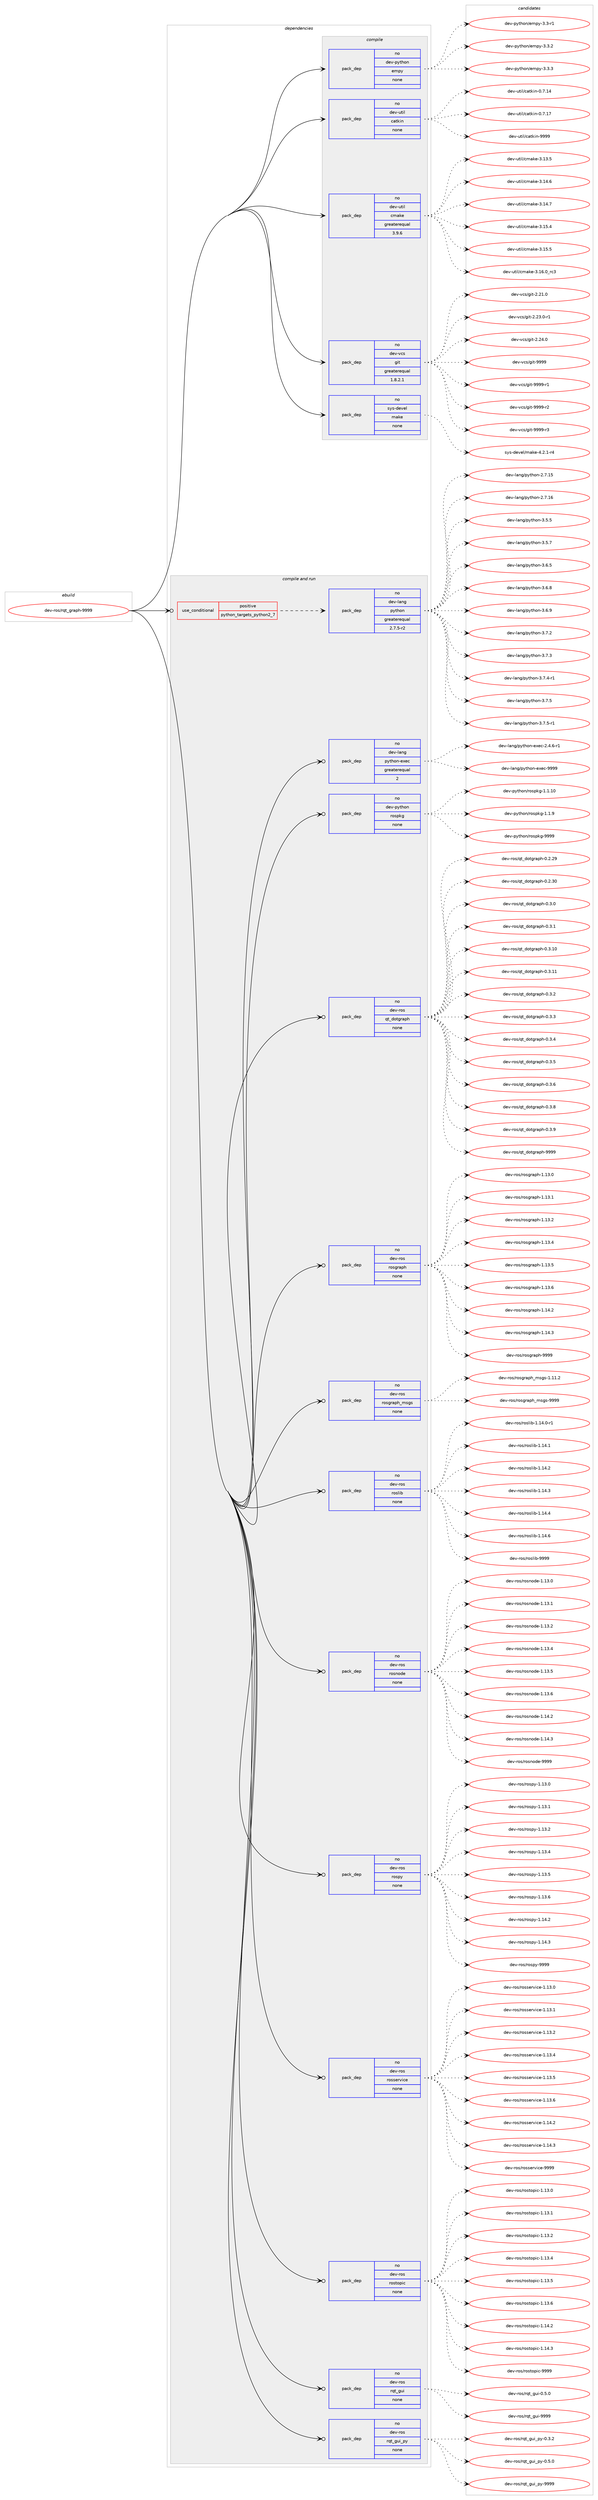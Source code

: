 digraph prolog {

# *************
# Graph options
# *************

newrank=true;
concentrate=true;
compound=true;
graph [rankdir=LR,fontname=Helvetica,fontsize=10,ranksep=1.5];#, ranksep=2.5, nodesep=0.2];
edge  [arrowhead=vee];
node  [fontname=Helvetica,fontsize=10];

# **********
# The ebuild
# **********

subgraph cluster_leftcol {
color=gray;
rank=same;
label=<<i>ebuild</i>>;
id [label="dev-ros/rqt_graph-9999", color=red, width=4, href="../dev-ros/rqt_graph-9999.svg"];
}

# ****************
# The dependencies
# ****************

subgraph cluster_midcol {
color=gray;
label=<<i>dependencies</i>>;
subgraph cluster_compile {
fillcolor="#eeeeee";
style=filled;
label=<<i>compile</i>>;
subgraph pack498228 {
dependency665400 [label=<<TABLE BORDER="0" CELLBORDER="1" CELLSPACING="0" CELLPADDING="4" WIDTH="220"><TR><TD ROWSPAN="6" CELLPADDING="30">pack_dep</TD></TR><TR><TD WIDTH="110">no</TD></TR><TR><TD>dev-python</TD></TR><TR><TD>empy</TD></TR><TR><TD>none</TD></TR><TR><TD></TD></TR></TABLE>>, shape=none, color=blue];
}
id:e -> dependency665400:w [weight=20,style="solid",arrowhead="vee"];
subgraph pack498229 {
dependency665401 [label=<<TABLE BORDER="0" CELLBORDER="1" CELLSPACING="0" CELLPADDING="4" WIDTH="220"><TR><TD ROWSPAN="6" CELLPADDING="30">pack_dep</TD></TR><TR><TD WIDTH="110">no</TD></TR><TR><TD>dev-util</TD></TR><TR><TD>catkin</TD></TR><TR><TD>none</TD></TR><TR><TD></TD></TR></TABLE>>, shape=none, color=blue];
}
id:e -> dependency665401:w [weight=20,style="solid",arrowhead="vee"];
subgraph pack498230 {
dependency665402 [label=<<TABLE BORDER="0" CELLBORDER="1" CELLSPACING="0" CELLPADDING="4" WIDTH="220"><TR><TD ROWSPAN="6" CELLPADDING="30">pack_dep</TD></TR><TR><TD WIDTH="110">no</TD></TR><TR><TD>dev-util</TD></TR><TR><TD>cmake</TD></TR><TR><TD>greaterequal</TD></TR><TR><TD>3.9.6</TD></TR></TABLE>>, shape=none, color=blue];
}
id:e -> dependency665402:w [weight=20,style="solid",arrowhead="vee"];
subgraph pack498231 {
dependency665403 [label=<<TABLE BORDER="0" CELLBORDER="1" CELLSPACING="0" CELLPADDING="4" WIDTH="220"><TR><TD ROWSPAN="6" CELLPADDING="30">pack_dep</TD></TR><TR><TD WIDTH="110">no</TD></TR><TR><TD>dev-vcs</TD></TR><TR><TD>git</TD></TR><TR><TD>greaterequal</TD></TR><TR><TD>1.8.2.1</TD></TR></TABLE>>, shape=none, color=blue];
}
id:e -> dependency665403:w [weight=20,style="solid",arrowhead="vee"];
subgraph pack498232 {
dependency665404 [label=<<TABLE BORDER="0" CELLBORDER="1" CELLSPACING="0" CELLPADDING="4" WIDTH="220"><TR><TD ROWSPAN="6" CELLPADDING="30">pack_dep</TD></TR><TR><TD WIDTH="110">no</TD></TR><TR><TD>sys-devel</TD></TR><TR><TD>make</TD></TR><TR><TD>none</TD></TR><TR><TD></TD></TR></TABLE>>, shape=none, color=blue];
}
id:e -> dependency665404:w [weight=20,style="solid",arrowhead="vee"];
}
subgraph cluster_compileandrun {
fillcolor="#eeeeee";
style=filled;
label=<<i>compile and run</i>>;
subgraph cond155266 {
dependency665405 [label=<<TABLE BORDER="0" CELLBORDER="1" CELLSPACING="0" CELLPADDING="4"><TR><TD ROWSPAN="3" CELLPADDING="10">use_conditional</TD></TR><TR><TD>positive</TD></TR><TR><TD>python_targets_python2_7</TD></TR></TABLE>>, shape=none, color=red];
subgraph pack498233 {
dependency665406 [label=<<TABLE BORDER="0" CELLBORDER="1" CELLSPACING="0" CELLPADDING="4" WIDTH="220"><TR><TD ROWSPAN="6" CELLPADDING="30">pack_dep</TD></TR><TR><TD WIDTH="110">no</TD></TR><TR><TD>dev-lang</TD></TR><TR><TD>python</TD></TR><TR><TD>greaterequal</TD></TR><TR><TD>2.7.5-r2</TD></TR></TABLE>>, shape=none, color=blue];
}
dependency665405:e -> dependency665406:w [weight=20,style="dashed",arrowhead="vee"];
}
id:e -> dependency665405:w [weight=20,style="solid",arrowhead="odotvee"];
subgraph pack498234 {
dependency665407 [label=<<TABLE BORDER="0" CELLBORDER="1" CELLSPACING="0" CELLPADDING="4" WIDTH="220"><TR><TD ROWSPAN="6" CELLPADDING="30">pack_dep</TD></TR><TR><TD WIDTH="110">no</TD></TR><TR><TD>dev-lang</TD></TR><TR><TD>python-exec</TD></TR><TR><TD>greaterequal</TD></TR><TR><TD>2</TD></TR></TABLE>>, shape=none, color=blue];
}
id:e -> dependency665407:w [weight=20,style="solid",arrowhead="odotvee"];
subgraph pack498235 {
dependency665408 [label=<<TABLE BORDER="0" CELLBORDER="1" CELLSPACING="0" CELLPADDING="4" WIDTH="220"><TR><TD ROWSPAN="6" CELLPADDING="30">pack_dep</TD></TR><TR><TD WIDTH="110">no</TD></TR><TR><TD>dev-python</TD></TR><TR><TD>rospkg</TD></TR><TR><TD>none</TD></TR><TR><TD></TD></TR></TABLE>>, shape=none, color=blue];
}
id:e -> dependency665408:w [weight=20,style="solid",arrowhead="odotvee"];
subgraph pack498236 {
dependency665409 [label=<<TABLE BORDER="0" CELLBORDER="1" CELLSPACING="0" CELLPADDING="4" WIDTH="220"><TR><TD ROWSPAN="6" CELLPADDING="30">pack_dep</TD></TR><TR><TD WIDTH="110">no</TD></TR><TR><TD>dev-ros</TD></TR><TR><TD>qt_dotgraph</TD></TR><TR><TD>none</TD></TR><TR><TD></TD></TR></TABLE>>, shape=none, color=blue];
}
id:e -> dependency665409:w [weight=20,style="solid",arrowhead="odotvee"];
subgraph pack498237 {
dependency665410 [label=<<TABLE BORDER="0" CELLBORDER="1" CELLSPACING="0" CELLPADDING="4" WIDTH="220"><TR><TD ROWSPAN="6" CELLPADDING="30">pack_dep</TD></TR><TR><TD WIDTH="110">no</TD></TR><TR><TD>dev-ros</TD></TR><TR><TD>rosgraph</TD></TR><TR><TD>none</TD></TR><TR><TD></TD></TR></TABLE>>, shape=none, color=blue];
}
id:e -> dependency665410:w [weight=20,style="solid",arrowhead="odotvee"];
subgraph pack498238 {
dependency665411 [label=<<TABLE BORDER="0" CELLBORDER="1" CELLSPACING="0" CELLPADDING="4" WIDTH="220"><TR><TD ROWSPAN="6" CELLPADDING="30">pack_dep</TD></TR><TR><TD WIDTH="110">no</TD></TR><TR><TD>dev-ros</TD></TR><TR><TD>rosgraph_msgs</TD></TR><TR><TD>none</TD></TR><TR><TD></TD></TR></TABLE>>, shape=none, color=blue];
}
id:e -> dependency665411:w [weight=20,style="solid",arrowhead="odotvee"];
subgraph pack498239 {
dependency665412 [label=<<TABLE BORDER="0" CELLBORDER="1" CELLSPACING="0" CELLPADDING="4" WIDTH="220"><TR><TD ROWSPAN="6" CELLPADDING="30">pack_dep</TD></TR><TR><TD WIDTH="110">no</TD></TR><TR><TD>dev-ros</TD></TR><TR><TD>roslib</TD></TR><TR><TD>none</TD></TR><TR><TD></TD></TR></TABLE>>, shape=none, color=blue];
}
id:e -> dependency665412:w [weight=20,style="solid",arrowhead="odotvee"];
subgraph pack498240 {
dependency665413 [label=<<TABLE BORDER="0" CELLBORDER="1" CELLSPACING="0" CELLPADDING="4" WIDTH="220"><TR><TD ROWSPAN="6" CELLPADDING="30">pack_dep</TD></TR><TR><TD WIDTH="110">no</TD></TR><TR><TD>dev-ros</TD></TR><TR><TD>rosnode</TD></TR><TR><TD>none</TD></TR><TR><TD></TD></TR></TABLE>>, shape=none, color=blue];
}
id:e -> dependency665413:w [weight=20,style="solid",arrowhead="odotvee"];
subgraph pack498241 {
dependency665414 [label=<<TABLE BORDER="0" CELLBORDER="1" CELLSPACING="0" CELLPADDING="4" WIDTH="220"><TR><TD ROWSPAN="6" CELLPADDING="30">pack_dep</TD></TR><TR><TD WIDTH="110">no</TD></TR><TR><TD>dev-ros</TD></TR><TR><TD>rospy</TD></TR><TR><TD>none</TD></TR><TR><TD></TD></TR></TABLE>>, shape=none, color=blue];
}
id:e -> dependency665414:w [weight=20,style="solid",arrowhead="odotvee"];
subgraph pack498242 {
dependency665415 [label=<<TABLE BORDER="0" CELLBORDER="1" CELLSPACING="0" CELLPADDING="4" WIDTH="220"><TR><TD ROWSPAN="6" CELLPADDING="30">pack_dep</TD></TR><TR><TD WIDTH="110">no</TD></TR><TR><TD>dev-ros</TD></TR><TR><TD>rosservice</TD></TR><TR><TD>none</TD></TR><TR><TD></TD></TR></TABLE>>, shape=none, color=blue];
}
id:e -> dependency665415:w [weight=20,style="solid",arrowhead="odotvee"];
subgraph pack498243 {
dependency665416 [label=<<TABLE BORDER="0" CELLBORDER="1" CELLSPACING="0" CELLPADDING="4" WIDTH="220"><TR><TD ROWSPAN="6" CELLPADDING="30">pack_dep</TD></TR><TR><TD WIDTH="110">no</TD></TR><TR><TD>dev-ros</TD></TR><TR><TD>rostopic</TD></TR><TR><TD>none</TD></TR><TR><TD></TD></TR></TABLE>>, shape=none, color=blue];
}
id:e -> dependency665416:w [weight=20,style="solid",arrowhead="odotvee"];
subgraph pack498244 {
dependency665417 [label=<<TABLE BORDER="0" CELLBORDER="1" CELLSPACING="0" CELLPADDING="4" WIDTH="220"><TR><TD ROWSPAN="6" CELLPADDING="30">pack_dep</TD></TR><TR><TD WIDTH="110">no</TD></TR><TR><TD>dev-ros</TD></TR><TR><TD>rqt_gui</TD></TR><TR><TD>none</TD></TR><TR><TD></TD></TR></TABLE>>, shape=none, color=blue];
}
id:e -> dependency665417:w [weight=20,style="solid",arrowhead="odotvee"];
subgraph pack498245 {
dependency665418 [label=<<TABLE BORDER="0" CELLBORDER="1" CELLSPACING="0" CELLPADDING="4" WIDTH="220"><TR><TD ROWSPAN="6" CELLPADDING="30">pack_dep</TD></TR><TR><TD WIDTH="110">no</TD></TR><TR><TD>dev-ros</TD></TR><TR><TD>rqt_gui_py</TD></TR><TR><TD>none</TD></TR><TR><TD></TD></TR></TABLE>>, shape=none, color=blue];
}
id:e -> dependency665418:w [weight=20,style="solid",arrowhead="odotvee"];
}
subgraph cluster_run {
fillcolor="#eeeeee";
style=filled;
label=<<i>run</i>>;
}
}

# **************
# The candidates
# **************

subgraph cluster_choices {
rank=same;
color=gray;
label=<<i>candidates</i>>;

subgraph choice498228 {
color=black;
nodesep=1;
choice1001011184511212111610411111047101109112121455146514511449 [label="dev-python/empy-3.3-r1", color=red, width=4,href="../dev-python/empy-3.3-r1.svg"];
choice1001011184511212111610411111047101109112121455146514650 [label="dev-python/empy-3.3.2", color=red, width=4,href="../dev-python/empy-3.3.2.svg"];
choice1001011184511212111610411111047101109112121455146514651 [label="dev-python/empy-3.3.3", color=red, width=4,href="../dev-python/empy-3.3.3.svg"];
dependency665400:e -> choice1001011184511212111610411111047101109112121455146514511449:w [style=dotted,weight="100"];
dependency665400:e -> choice1001011184511212111610411111047101109112121455146514650:w [style=dotted,weight="100"];
dependency665400:e -> choice1001011184511212111610411111047101109112121455146514651:w [style=dotted,weight="100"];
}
subgraph choice498229 {
color=black;
nodesep=1;
choice1001011184511711610510847999711610710511045484655464952 [label="dev-util/catkin-0.7.14", color=red, width=4,href="../dev-util/catkin-0.7.14.svg"];
choice1001011184511711610510847999711610710511045484655464955 [label="dev-util/catkin-0.7.17", color=red, width=4,href="../dev-util/catkin-0.7.17.svg"];
choice100101118451171161051084799971161071051104557575757 [label="dev-util/catkin-9999", color=red, width=4,href="../dev-util/catkin-9999.svg"];
dependency665401:e -> choice1001011184511711610510847999711610710511045484655464952:w [style=dotted,weight="100"];
dependency665401:e -> choice1001011184511711610510847999711610710511045484655464955:w [style=dotted,weight="100"];
dependency665401:e -> choice100101118451171161051084799971161071051104557575757:w [style=dotted,weight="100"];
}
subgraph choice498230 {
color=black;
nodesep=1;
choice1001011184511711610510847991099710710145514649514653 [label="dev-util/cmake-3.13.5", color=red, width=4,href="../dev-util/cmake-3.13.5.svg"];
choice1001011184511711610510847991099710710145514649524654 [label="dev-util/cmake-3.14.6", color=red, width=4,href="../dev-util/cmake-3.14.6.svg"];
choice1001011184511711610510847991099710710145514649524655 [label="dev-util/cmake-3.14.7", color=red, width=4,href="../dev-util/cmake-3.14.7.svg"];
choice1001011184511711610510847991099710710145514649534652 [label="dev-util/cmake-3.15.4", color=red, width=4,href="../dev-util/cmake-3.15.4.svg"];
choice1001011184511711610510847991099710710145514649534653 [label="dev-util/cmake-3.15.5", color=red, width=4,href="../dev-util/cmake-3.15.5.svg"];
choice1001011184511711610510847991099710710145514649544648951149951 [label="dev-util/cmake-3.16.0_rc3", color=red, width=4,href="../dev-util/cmake-3.16.0_rc3.svg"];
dependency665402:e -> choice1001011184511711610510847991099710710145514649514653:w [style=dotted,weight="100"];
dependency665402:e -> choice1001011184511711610510847991099710710145514649524654:w [style=dotted,weight="100"];
dependency665402:e -> choice1001011184511711610510847991099710710145514649524655:w [style=dotted,weight="100"];
dependency665402:e -> choice1001011184511711610510847991099710710145514649534652:w [style=dotted,weight="100"];
dependency665402:e -> choice1001011184511711610510847991099710710145514649534653:w [style=dotted,weight="100"];
dependency665402:e -> choice1001011184511711610510847991099710710145514649544648951149951:w [style=dotted,weight="100"];
}
subgraph choice498231 {
color=black;
nodesep=1;
choice10010111845118991154710310511645504650494648 [label="dev-vcs/git-2.21.0", color=red, width=4,href="../dev-vcs/git-2.21.0.svg"];
choice100101118451189911547103105116455046505146484511449 [label="dev-vcs/git-2.23.0-r1", color=red, width=4,href="../dev-vcs/git-2.23.0-r1.svg"];
choice10010111845118991154710310511645504650524648 [label="dev-vcs/git-2.24.0", color=red, width=4,href="../dev-vcs/git-2.24.0.svg"];
choice1001011184511899115471031051164557575757 [label="dev-vcs/git-9999", color=red, width=4,href="../dev-vcs/git-9999.svg"];
choice10010111845118991154710310511645575757574511449 [label="dev-vcs/git-9999-r1", color=red, width=4,href="../dev-vcs/git-9999-r1.svg"];
choice10010111845118991154710310511645575757574511450 [label="dev-vcs/git-9999-r2", color=red, width=4,href="../dev-vcs/git-9999-r2.svg"];
choice10010111845118991154710310511645575757574511451 [label="dev-vcs/git-9999-r3", color=red, width=4,href="../dev-vcs/git-9999-r3.svg"];
dependency665403:e -> choice10010111845118991154710310511645504650494648:w [style=dotted,weight="100"];
dependency665403:e -> choice100101118451189911547103105116455046505146484511449:w [style=dotted,weight="100"];
dependency665403:e -> choice10010111845118991154710310511645504650524648:w [style=dotted,weight="100"];
dependency665403:e -> choice1001011184511899115471031051164557575757:w [style=dotted,weight="100"];
dependency665403:e -> choice10010111845118991154710310511645575757574511449:w [style=dotted,weight="100"];
dependency665403:e -> choice10010111845118991154710310511645575757574511450:w [style=dotted,weight="100"];
dependency665403:e -> choice10010111845118991154710310511645575757574511451:w [style=dotted,weight="100"];
}
subgraph choice498232 {
color=black;
nodesep=1;
choice1151211154510010111810110847109971071014552465046494511452 [label="sys-devel/make-4.2.1-r4", color=red, width=4,href="../sys-devel/make-4.2.1-r4.svg"];
dependency665404:e -> choice1151211154510010111810110847109971071014552465046494511452:w [style=dotted,weight="100"];
}
subgraph choice498233 {
color=black;
nodesep=1;
choice10010111845108971101034711212111610411111045504655464953 [label="dev-lang/python-2.7.15", color=red, width=4,href="../dev-lang/python-2.7.15.svg"];
choice10010111845108971101034711212111610411111045504655464954 [label="dev-lang/python-2.7.16", color=red, width=4,href="../dev-lang/python-2.7.16.svg"];
choice100101118451089711010347112121116104111110455146534653 [label="dev-lang/python-3.5.5", color=red, width=4,href="../dev-lang/python-3.5.5.svg"];
choice100101118451089711010347112121116104111110455146534655 [label="dev-lang/python-3.5.7", color=red, width=4,href="../dev-lang/python-3.5.7.svg"];
choice100101118451089711010347112121116104111110455146544653 [label="dev-lang/python-3.6.5", color=red, width=4,href="../dev-lang/python-3.6.5.svg"];
choice100101118451089711010347112121116104111110455146544656 [label="dev-lang/python-3.6.8", color=red, width=4,href="../dev-lang/python-3.6.8.svg"];
choice100101118451089711010347112121116104111110455146544657 [label="dev-lang/python-3.6.9", color=red, width=4,href="../dev-lang/python-3.6.9.svg"];
choice100101118451089711010347112121116104111110455146554650 [label="dev-lang/python-3.7.2", color=red, width=4,href="../dev-lang/python-3.7.2.svg"];
choice100101118451089711010347112121116104111110455146554651 [label="dev-lang/python-3.7.3", color=red, width=4,href="../dev-lang/python-3.7.3.svg"];
choice1001011184510897110103471121211161041111104551465546524511449 [label="dev-lang/python-3.7.4-r1", color=red, width=4,href="../dev-lang/python-3.7.4-r1.svg"];
choice100101118451089711010347112121116104111110455146554653 [label="dev-lang/python-3.7.5", color=red, width=4,href="../dev-lang/python-3.7.5.svg"];
choice1001011184510897110103471121211161041111104551465546534511449 [label="dev-lang/python-3.7.5-r1", color=red, width=4,href="../dev-lang/python-3.7.5-r1.svg"];
dependency665406:e -> choice10010111845108971101034711212111610411111045504655464953:w [style=dotted,weight="100"];
dependency665406:e -> choice10010111845108971101034711212111610411111045504655464954:w [style=dotted,weight="100"];
dependency665406:e -> choice100101118451089711010347112121116104111110455146534653:w [style=dotted,weight="100"];
dependency665406:e -> choice100101118451089711010347112121116104111110455146534655:w [style=dotted,weight="100"];
dependency665406:e -> choice100101118451089711010347112121116104111110455146544653:w [style=dotted,weight="100"];
dependency665406:e -> choice100101118451089711010347112121116104111110455146544656:w [style=dotted,weight="100"];
dependency665406:e -> choice100101118451089711010347112121116104111110455146544657:w [style=dotted,weight="100"];
dependency665406:e -> choice100101118451089711010347112121116104111110455146554650:w [style=dotted,weight="100"];
dependency665406:e -> choice100101118451089711010347112121116104111110455146554651:w [style=dotted,weight="100"];
dependency665406:e -> choice1001011184510897110103471121211161041111104551465546524511449:w [style=dotted,weight="100"];
dependency665406:e -> choice100101118451089711010347112121116104111110455146554653:w [style=dotted,weight="100"];
dependency665406:e -> choice1001011184510897110103471121211161041111104551465546534511449:w [style=dotted,weight="100"];
}
subgraph choice498234 {
color=black;
nodesep=1;
choice10010111845108971101034711212111610411111045101120101994550465246544511449 [label="dev-lang/python-exec-2.4.6-r1", color=red, width=4,href="../dev-lang/python-exec-2.4.6-r1.svg"];
choice10010111845108971101034711212111610411111045101120101994557575757 [label="dev-lang/python-exec-9999", color=red, width=4,href="../dev-lang/python-exec-9999.svg"];
dependency665407:e -> choice10010111845108971101034711212111610411111045101120101994550465246544511449:w [style=dotted,weight="100"];
dependency665407:e -> choice10010111845108971101034711212111610411111045101120101994557575757:w [style=dotted,weight="100"];
}
subgraph choice498235 {
color=black;
nodesep=1;
choice100101118451121211161041111104711411111511210710345494649464948 [label="dev-python/rospkg-1.1.10", color=red, width=4,href="../dev-python/rospkg-1.1.10.svg"];
choice1001011184511212111610411111047114111115112107103454946494657 [label="dev-python/rospkg-1.1.9", color=red, width=4,href="../dev-python/rospkg-1.1.9.svg"];
choice10010111845112121116104111110471141111151121071034557575757 [label="dev-python/rospkg-9999", color=red, width=4,href="../dev-python/rospkg-9999.svg"];
dependency665408:e -> choice100101118451121211161041111104711411111511210710345494649464948:w [style=dotted,weight="100"];
dependency665408:e -> choice1001011184511212111610411111047114111115112107103454946494657:w [style=dotted,weight="100"];
dependency665408:e -> choice10010111845112121116104111110471141111151121071034557575757:w [style=dotted,weight="100"];
}
subgraph choice498236 {
color=black;
nodesep=1;
choice1001011184511411111547113116951001111161031149711210445484650465057 [label="dev-ros/qt_dotgraph-0.2.29", color=red, width=4,href="../dev-ros/qt_dotgraph-0.2.29.svg"];
choice1001011184511411111547113116951001111161031149711210445484650465148 [label="dev-ros/qt_dotgraph-0.2.30", color=red, width=4,href="../dev-ros/qt_dotgraph-0.2.30.svg"];
choice10010111845114111115471131169510011111610311497112104454846514648 [label="dev-ros/qt_dotgraph-0.3.0", color=red, width=4,href="../dev-ros/qt_dotgraph-0.3.0.svg"];
choice10010111845114111115471131169510011111610311497112104454846514649 [label="dev-ros/qt_dotgraph-0.3.1", color=red, width=4,href="../dev-ros/qt_dotgraph-0.3.1.svg"];
choice1001011184511411111547113116951001111161031149711210445484651464948 [label="dev-ros/qt_dotgraph-0.3.10", color=red, width=4,href="../dev-ros/qt_dotgraph-0.3.10.svg"];
choice1001011184511411111547113116951001111161031149711210445484651464949 [label="dev-ros/qt_dotgraph-0.3.11", color=red, width=4,href="../dev-ros/qt_dotgraph-0.3.11.svg"];
choice10010111845114111115471131169510011111610311497112104454846514650 [label="dev-ros/qt_dotgraph-0.3.2", color=red, width=4,href="../dev-ros/qt_dotgraph-0.3.2.svg"];
choice10010111845114111115471131169510011111610311497112104454846514651 [label="dev-ros/qt_dotgraph-0.3.3", color=red, width=4,href="../dev-ros/qt_dotgraph-0.3.3.svg"];
choice10010111845114111115471131169510011111610311497112104454846514652 [label="dev-ros/qt_dotgraph-0.3.4", color=red, width=4,href="../dev-ros/qt_dotgraph-0.3.4.svg"];
choice10010111845114111115471131169510011111610311497112104454846514653 [label="dev-ros/qt_dotgraph-0.3.5", color=red, width=4,href="../dev-ros/qt_dotgraph-0.3.5.svg"];
choice10010111845114111115471131169510011111610311497112104454846514654 [label="dev-ros/qt_dotgraph-0.3.6", color=red, width=4,href="../dev-ros/qt_dotgraph-0.3.6.svg"];
choice10010111845114111115471131169510011111610311497112104454846514656 [label="dev-ros/qt_dotgraph-0.3.8", color=red, width=4,href="../dev-ros/qt_dotgraph-0.3.8.svg"];
choice10010111845114111115471131169510011111610311497112104454846514657 [label="dev-ros/qt_dotgraph-0.3.9", color=red, width=4,href="../dev-ros/qt_dotgraph-0.3.9.svg"];
choice100101118451141111154711311695100111116103114971121044557575757 [label="dev-ros/qt_dotgraph-9999", color=red, width=4,href="../dev-ros/qt_dotgraph-9999.svg"];
dependency665409:e -> choice1001011184511411111547113116951001111161031149711210445484650465057:w [style=dotted,weight="100"];
dependency665409:e -> choice1001011184511411111547113116951001111161031149711210445484650465148:w [style=dotted,weight="100"];
dependency665409:e -> choice10010111845114111115471131169510011111610311497112104454846514648:w [style=dotted,weight="100"];
dependency665409:e -> choice10010111845114111115471131169510011111610311497112104454846514649:w [style=dotted,weight="100"];
dependency665409:e -> choice1001011184511411111547113116951001111161031149711210445484651464948:w [style=dotted,weight="100"];
dependency665409:e -> choice1001011184511411111547113116951001111161031149711210445484651464949:w [style=dotted,weight="100"];
dependency665409:e -> choice10010111845114111115471131169510011111610311497112104454846514650:w [style=dotted,weight="100"];
dependency665409:e -> choice10010111845114111115471131169510011111610311497112104454846514651:w [style=dotted,weight="100"];
dependency665409:e -> choice10010111845114111115471131169510011111610311497112104454846514652:w [style=dotted,weight="100"];
dependency665409:e -> choice10010111845114111115471131169510011111610311497112104454846514653:w [style=dotted,weight="100"];
dependency665409:e -> choice10010111845114111115471131169510011111610311497112104454846514654:w [style=dotted,weight="100"];
dependency665409:e -> choice10010111845114111115471131169510011111610311497112104454846514656:w [style=dotted,weight="100"];
dependency665409:e -> choice10010111845114111115471131169510011111610311497112104454846514657:w [style=dotted,weight="100"];
dependency665409:e -> choice100101118451141111154711311695100111116103114971121044557575757:w [style=dotted,weight="100"];
}
subgraph choice498237 {
color=black;
nodesep=1;
choice10010111845114111115471141111151031149711210445494649514648 [label="dev-ros/rosgraph-1.13.0", color=red, width=4,href="../dev-ros/rosgraph-1.13.0.svg"];
choice10010111845114111115471141111151031149711210445494649514649 [label="dev-ros/rosgraph-1.13.1", color=red, width=4,href="../dev-ros/rosgraph-1.13.1.svg"];
choice10010111845114111115471141111151031149711210445494649514650 [label="dev-ros/rosgraph-1.13.2", color=red, width=4,href="../dev-ros/rosgraph-1.13.2.svg"];
choice10010111845114111115471141111151031149711210445494649514652 [label="dev-ros/rosgraph-1.13.4", color=red, width=4,href="../dev-ros/rosgraph-1.13.4.svg"];
choice10010111845114111115471141111151031149711210445494649514653 [label="dev-ros/rosgraph-1.13.5", color=red, width=4,href="../dev-ros/rosgraph-1.13.5.svg"];
choice10010111845114111115471141111151031149711210445494649514654 [label="dev-ros/rosgraph-1.13.6", color=red, width=4,href="../dev-ros/rosgraph-1.13.6.svg"];
choice10010111845114111115471141111151031149711210445494649524650 [label="dev-ros/rosgraph-1.14.2", color=red, width=4,href="../dev-ros/rosgraph-1.14.2.svg"];
choice10010111845114111115471141111151031149711210445494649524651 [label="dev-ros/rosgraph-1.14.3", color=red, width=4,href="../dev-ros/rosgraph-1.14.3.svg"];
choice1001011184511411111547114111115103114971121044557575757 [label="dev-ros/rosgraph-9999", color=red, width=4,href="../dev-ros/rosgraph-9999.svg"];
dependency665410:e -> choice10010111845114111115471141111151031149711210445494649514648:w [style=dotted,weight="100"];
dependency665410:e -> choice10010111845114111115471141111151031149711210445494649514649:w [style=dotted,weight="100"];
dependency665410:e -> choice10010111845114111115471141111151031149711210445494649514650:w [style=dotted,weight="100"];
dependency665410:e -> choice10010111845114111115471141111151031149711210445494649514652:w [style=dotted,weight="100"];
dependency665410:e -> choice10010111845114111115471141111151031149711210445494649514653:w [style=dotted,weight="100"];
dependency665410:e -> choice10010111845114111115471141111151031149711210445494649514654:w [style=dotted,weight="100"];
dependency665410:e -> choice10010111845114111115471141111151031149711210445494649524650:w [style=dotted,weight="100"];
dependency665410:e -> choice10010111845114111115471141111151031149711210445494649524651:w [style=dotted,weight="100"];
dependency665410:e -> choice1001011184511411111547114111115103114971121044557575757:w [style=dotted,weight="100"];
}
subgraph choice498238 {
color=black;
nodesep=1;
choice1001011184511411111547114111115103114971121049510911510311545494649494650 [label="dev-ros/rosgraph_msgs-1.11.2", color=red, width=4,href="../dev-ros/rosgraph_msgs-1.11.2.svg"];
choice100101118451141111154711411111510311497112104951091151031154557575757 [label="dev-ros/rosgraph_msgs-9999", color=red, width=4,href="../dev-ros/rosgraph_msgs-9999.svg"];
dependency665411:e -> choice1001011184511411111547114111115103114971121049510911510311545494649494650:w [style=dotted,weight="100"];
dependency665411:e -> choice100101118451141111154711411111510311497112104951091151031154557575757:w [style=dotted,weight="100"];
}
subgraph choice498239 {
color=black;
nodesep=1;
choice100101118451141111154711411111510810598454946495246484511449 [label="dev-ros/roslib-1.14.0-r1", color=red, width=4,href="../dev-ros/roslib-1.14.0-r1.svg"];
choice10010111845114111115471141111151081059845494649524649 [label="dev-ros/roslib-1.14.1", color=red, width=4,href="../dev-ros/roslib-1.14.1.svg"];
choice10010111845114111115471141111151081059845494649524650 [label="dev-ros/roslib-1.14.2", color=red, width=4,href="../dev-ros/roslib-1.14.2.svg"];
choice10010111845114111115471141111151081059845494649524651 [label="dev-ros/roslib-1.14.3", color=red, width=4,href="../dev-ros/roslib-1.14.3.svg"];
choice10010111845114111115471141111151081059845494649524652 [label="dev-ros/roslib-1.14.4", color=red, width=4,href="../dev-ros/roslib-1.14.4.svg"];
choice10010111845114111115471141111151081059845494649524654 [label="dev-ros/roslib-1.14.6", color=red, width=4,href="../dev-ros/roslib-1.14.6.svg"];
choice1001011184511411111547114111115108105984557575757 [label="dev-ros/roslib-9999", color=red, width=4,href="../dev-ros/roslib-9999.svg"];
dependency665412:e -> choice100101118451141111154711411111510810598454946495246484511449:w [style=dotted,weight="100"];
dependency665412:e -> choice10010111845114111115471141111151081059845494649524649:w [style=dotted,weight="100"];
dependency665412:e -> choice10010111845114111115471141111151081059845494649524650:w [style=dotted,weight="100"];
dependency665412:e -> choice10010111845114111115471141111151081059845494649524651:w [style=dotted,weight="100"];
dependency665412:e -> choice10010111845114111115471141111151081059845494649524652:w [style=dotted,weight="100"];
dependency665412:e -> choice10010111845114111115471141111151081059845494649524654:w [style=dotted,weight="100"];
dependency665412:e -> choice1001011184511411111547114111115108105984557575757:w [style=dotted,weight="100"];
}
subgraph choice498240 {
color=black;
nodesep=1;
choice100101118451141111154711411111511011110010145494649514648 [label="dev-ros/rosnode-1.13.0", color=red, width=4,href="../dev-ros/rosnode-1.13.0.svg"];
choice100101118451141111154711411111511011110010145494649514649 [label="dev-ros/rosnode-1.13.1", color=red, width=4,href="../dev-ros/rosnode-1.13.1.svg"];
choice100101118451141111154711411111511011110010145494649514650 [label="dev-ros/rosnode-1.13.2", color=red, width=4,href="../dev-ros/rosnode-1.13.2.svg"];
choice100101118451141111154711411111511011110010145494649514652 [label="dev-ros/rosnode-1.13.4", color=red, width=4,href="../dev-ros/rosnode-1.13.4.svg"];
choice100101118451141111154711411111511011110010145494649514653 [label="dev-ros/rosnode-1.13.5", color=red, width=4,href="../dev-ros/rosnode-1.13.5.svg"];
choice100101118451141111154711411111511011110010145494649514654 [label="dev-ros/rosnode-1.13.6", color=red, width=4,href="../dev-ros/rosnode-1.13.6.svg"];
choice100101118451141111154711411111511011110010145494649524650 [label="dev-ros/rosnode-1.14.2", color=red, width=4,href="../dev-ros/rosnode-1.14.2.svg"];
choice100101118451141111154711411111511011110010145494649524651 [label="dev-ros/rosnode-1.14.3", color=red, width=4,href="../dev-ros/rosnode-1.14.3.svg"];
choice10010111845114111115471141111151101111001014557575757 [label="dev-ros/rosnode-9999", color=red, width=4,href="../dev-ros/rosnode-9999.svg"];
dependency665413:e -> choice100101118451141111154711411111511011110010145494649514648:w [style=dotted,weight="100"];
dependency665413:e -> choice100101118451141111154711411111511011110010145494649514649:w [style=dotted,weight="100"];
dependency665413:e -> choice100101118451141111154711411111511011110010145494649514650:w [style=dotted,weight="100"];
dependency665413:e -> choice100101118451141111154711411111511011110010145494649514652:w [style=dotted,weight="100"];
dependency665413:e -> choice100101118451141111154711411111511011110010145494649514653:w [style=dotted,weight="100"];
dependency665413:e -> choice100101118451141111154711411111511011110010145494649514654:w [style=dotted,weight="100"];
dependency665413:e -> choice100101118451141111154711411111511011110010145494649524650:w [style=dotted,weight="100"];
dependency665413:e -> choice100101118451141111154711411111511011110010145494649524651:w [style=dotted,weight="100"];
dependency665413:e -> choice10010111845114111115471141111151101111001014557575757:w [style=dotted,weight="100"];
}
subgraph choice498241 {
color=black;
nodesep=1;
choice100101118451141111154711411111511212145494649514648 [label="dev-ros/rospy-1.13.0", color=red, width=4,href="../dev-ros/rospy-1.13.0.svg"];
choice100101118451141111154711411111511212145494649514649 [label="dev-ros/rospy-1.13.1", color=red, width=4,href="../dev-ros/rospy-1.13.1.svg"];
choice100101118451141111154711411111511212145494649514650 [label="dev-ros/rospy-1.13.2", color=red, width=4,href="../dev-ros/rospy-1.13.2.svg"];
choice100101118451141111154711411111511212145494649514652 [label="dev-ros/rospy-1.13.4", color=red, width=4,href="../dev-ros/rospy-1.13.4.svg"];
choice100101118451141111154711411111511212145494649514653 [label="dev-ros/rospy-1.13.5", color=red, width=4,href="../dev-ros/rospy-1.13.5.svg"];
choice100101118451141111154711411111511212145494649514654 [label="dev-ros/rospy-1.13.6", color=red, width=4,href="../dev-ros/rospy-1.13.6.svg"];
choice100101118451141111154711411111511212145494649524650 [label="dev-ros/rospy-1.14.2", color=red, width=4,href="../dev-ros/rospy-1.14.2.svg"];
choice100101118451141111154711411111511212145494649524651 [label="dev-ros/rospy-1.14.3", color=red, width=4,href="../dev-ros/rospy-1.14.3.svg"];
choice10010111845114111115471141111151121214557575757 [label="dev-ros/rospy-9999", color=red, width=4,href="../dev-ros/rospy-9999.svg"];
dependency665414:e -> choice100101118451141111154711411111511212145494649514648:w [style=dotted,weight="100"];
dependency665414:e -> choice100101118451141111154711411111511212145494649514649:w [style=dotted,weight="100"];
dependency665414:e -> choice100101118451141111154711411111511212145494649514650:w [style=dotted,weight="100"];
dependency665414:e -> choice100101118451141111154711411111511212145494649514652:w [style=dotted,weight="100"];
dependency665414:e -> choice100101118451141111154711411111511212145494649514653:w [style=dotted,weight="100"];
dependency665414:e -> choice100101118451141111154711411111511212145494649514654:w [style=dotted,weight="100"];
dependency665414:e -> choice100101118451141111154711411111511212145494649524650:w [style=dotted,weight="100"];
dependency665414:e -> choice100101118451141111154711411111511212145494649524651:w [style=dotted,weight="100"];
dependency665414:e -> choice10010111845114111115471141111151121214557575757:w [style=dotted,weight="100"];
}
subgraph choice498242 {
color=black;
nodesep=1;
choice10010111845114111115471141111151151011141181059910145494649514648 [label="dev-ros/rosservice-1.13.0", color=red, width=4,href="../dev-ros/rosservice-1.13.0.svg"];
choice10010111845114111115471141111151151011141181059910145494649514649 [label="dev-ros/rosservice-1.13.1", color=red, width=4,href="../dev-ros/rosservice-1.13.1.svg"];
choice10010111845114111115471141111151151011141181059910145494649514650 [label="dev-ros/rosservice-1.13.2", color=red, width=4,href="../dev-ros/rosservice-1.13.2.svg"];
choice10010111845114111115471141111151151011141181059910145494649514652 [label="dev-ros/rosservice-1.13.4", color=red, width=4,href="../dev-ros/rosservice-1.13.4.svg"];
choice10010111845114111115471141111151151011141181059910145494649514653 [label="dev-ros/rosservice-1.13.5", color=red, width=4,href="../dev-ros/rosservice-1.13.5.svg"];
choice10010111845114111115471141111151151011141181059910145494649514654 [label="dev-ros/rosservice-1.13.6", color=red, width=4,href="../dev-ros/rosservice-1.13.6.svg"];
choice10010111845114111115471141111151151011141181059910145494649524650 [label="dev-ros/rosservice-1.14.2", color=red, width=4,href="../dev-ros/rosservice-1.14.2.svg"];
choice10010111845114111115471141111151151011141181059910145494649524651 [label="dev-ros/rosservice-1.14.3", color=red, width=4,href="../dev-ros/rosservice-1.14.3.svg"];
choice1001011184511411111547114111115115101114118105991014557575757 [label="dev-ros/rosservice-9999", color=red, width=4,href="../dev-ros/rosservice-9999.svg"];
dependency665415:e -> choice10010111845114111115471141111151151011141181059910145494649514648:w [style=dotted,weight="100"];
dependency665415:e -> choice10010111845114111115471141111151151011141181059910145494649514649:w [style=dotted,weight="100"];
dependency665415:e -> choice10010111845114111115471141111151151011141181059910145494649514650:w [style=dotted,weight="100"];
dependency665415:e -> choice10010111845114111115471141111151151011141181059910145494649514652:w [style=dotted,weight="100"];
dependency665415:e -> choice10010111845114111115471141111151151011141181059910145494649514653:w [style=dotted,weight="100"];
dependency665415:e -> choice10010111845114111115471141111151151011141181059910145494649514654:w [style=dotted,weight="100"];
dependency665415:e -> choice10010111845114111115471141111151151011141181059910145494649524650:w [style=dotted,weight="100"];
dependency665415:e -> choice10010111845114111115471141111151151011141181059910145494649524651:w [style=dotted,weight="100"];
dependency665415:e -> choice1001011184511411111547114111115115101114118105991014557575757:w [style=dotted,weight="100"];
}
subgraph choice498243 {
color=black;
nodesep=1;
choice10010111845114111115471141111151161111121059945494649514648 [label="dev-ros/rostopic-1.13.0", color=red, width=4,href="../dev-ros/rostopic-1.13.0.svg"];
choice10010111845114111115471141111151161111121059945494649514649 [label="dev-ros/rostopic-1.13.1", color=red, width=4,href="../dev-ros/rostopic-1.13.1.svg"];
choice10010111845114111115471141111151161111121059945494649514650 [label="dev-ros/rostopic-1.13.2", color=red, width=4,href="../dev-ros/rostopic-1.13.2.svg"];
choice10010111845114111115471141111151161111121059945494649514652 [label="dev-ros/rostopic-1.13.4", color=red, width=4,href="../dev-ros/rostopic-1.13.4.svg"];
choice10010111845114111115471141111151161111121059945494649514653 [label="dev-ros/rostopic-1.13.5", color=red, width=4,href="../dev-ros/rostopic-1.13.5.svg"];
choice10010111845114111115471141111151161111121059945494649514654 [label="dev-ros/rostopic-1.13.6", color=red, width=4,href="../dev-ros/rostopic-1.13.6.svg"];
choice10010111845114111115471141111151161111121059945494649524650 [label="dev-ros/rostopic-1.14.2", color=red, width=4,href="../dev-ros/rostopic-1.14.2.svg"];
choice10010111845114111115471141111151161111121059945494649524651 [label="dev-ros/rostopic-1.14.3", color=red, width=4,href="../dev-ros/rostopic-1.14.3.svg"];
choice1001011184511411111547114111115116111112105994557575757 [label="dev-ros/rostopic-9999", color=red, width=4,href="../dev-ros/rostopic-9999.svg"];
dependency665416:e -> choice10010111845114111115471141111151161111121059945494649514648:w [style=dotted,weight="100"];
dependency665416:e -> choice10010111845114111115471141111151161111121059945494649514649:w [style=dotted,weight="100"];
dependency665416:e -> choice10010111845114111115471141111151161111121059945494649514650:w [style=dotted,weight="100"];
dependency665416:e -> choice10010111845114111115471141111151161111121059945494649514652:w [style=dotted,weight="100"];
dependency665416:e -> choice10010111845114111115471141111151161111121059945494649514653:w [style=dotted,weight="100"];
dependency665416:e -> choice10010111845114111115471141111151161111121059945494649514654:w [style=dotted,weight="100"];
dependency665416:e -> choice10010111845114111115471141111151161111121059945494649524650:w [style=dotted,weight="100"];
dependency665416:e -> choice10010111845114111115471141111151161111121059945494649524651:w [style=dotted,weight="100"];
dependency665416:e -> choice1001011184511411111547114111115116111112105994557575757:w [style=dotted,weight="100"];
}
subgraph choice498244 {
color=black;
nodesep=1;
choice100101118451141111154711411311695103117105454846534648 [label="dev-ros/rqt_gui-0.5.0", color=red, width=4,href="../dev-ros/rqt_gui-0.5.0.svg"];
choice1001011184511411111547114113116951031171054557575757 [label="dev-ros/rqt_gui-9999", color=red, width=4,href="../dev-ros/rqt_gui-9999.svg"];
dependency665417:e -> choice100101118451141111154711411311695103117105454846534648:w [style=dotted,weight="100"];
dependency665417:e -> choice1001011184511411111547114113116951031171054557575757:w [style=dotted,weight="100"];
}
subgraph choice498245 {
color=black;
nodesep=1;
choice10010111845114111115471141131169510311710595112121454846514650 [label="dev-ros/rqt_gui_py-0.3.2", color=red, width=4,href="../dev-ros/rqt_gui_py-0.3.2.svg"];
choice10010111845114111115471141131169510311710595112121454846534648 [label="dev-ros/rqt_gui_py-0.5.0", color=red, width=4,href="../dev-ros/rqt_gui_py-0.5.0.svg"];
choice100101118451141111154711411311695103117105951121214557575757 [label="dev-ros/rqt_gui_py-9999", color=red, width=4,href="../dev-ros/rqt_gui_py-9999.svg"];
dependency665418:e -> choice10010111845114111115471141131169510311710595112121454846514650:w [style=dotted,weight="100"];
dependency665418:e -> choice10010111845114111115471141131169510311710595112121454846534648:w [style=dotted,weight="100"];
dependency665418:e -> choice100101118451141111154711411311695103117105951121214557575757:w [style=dotted,weight="100"];
}
}

}
